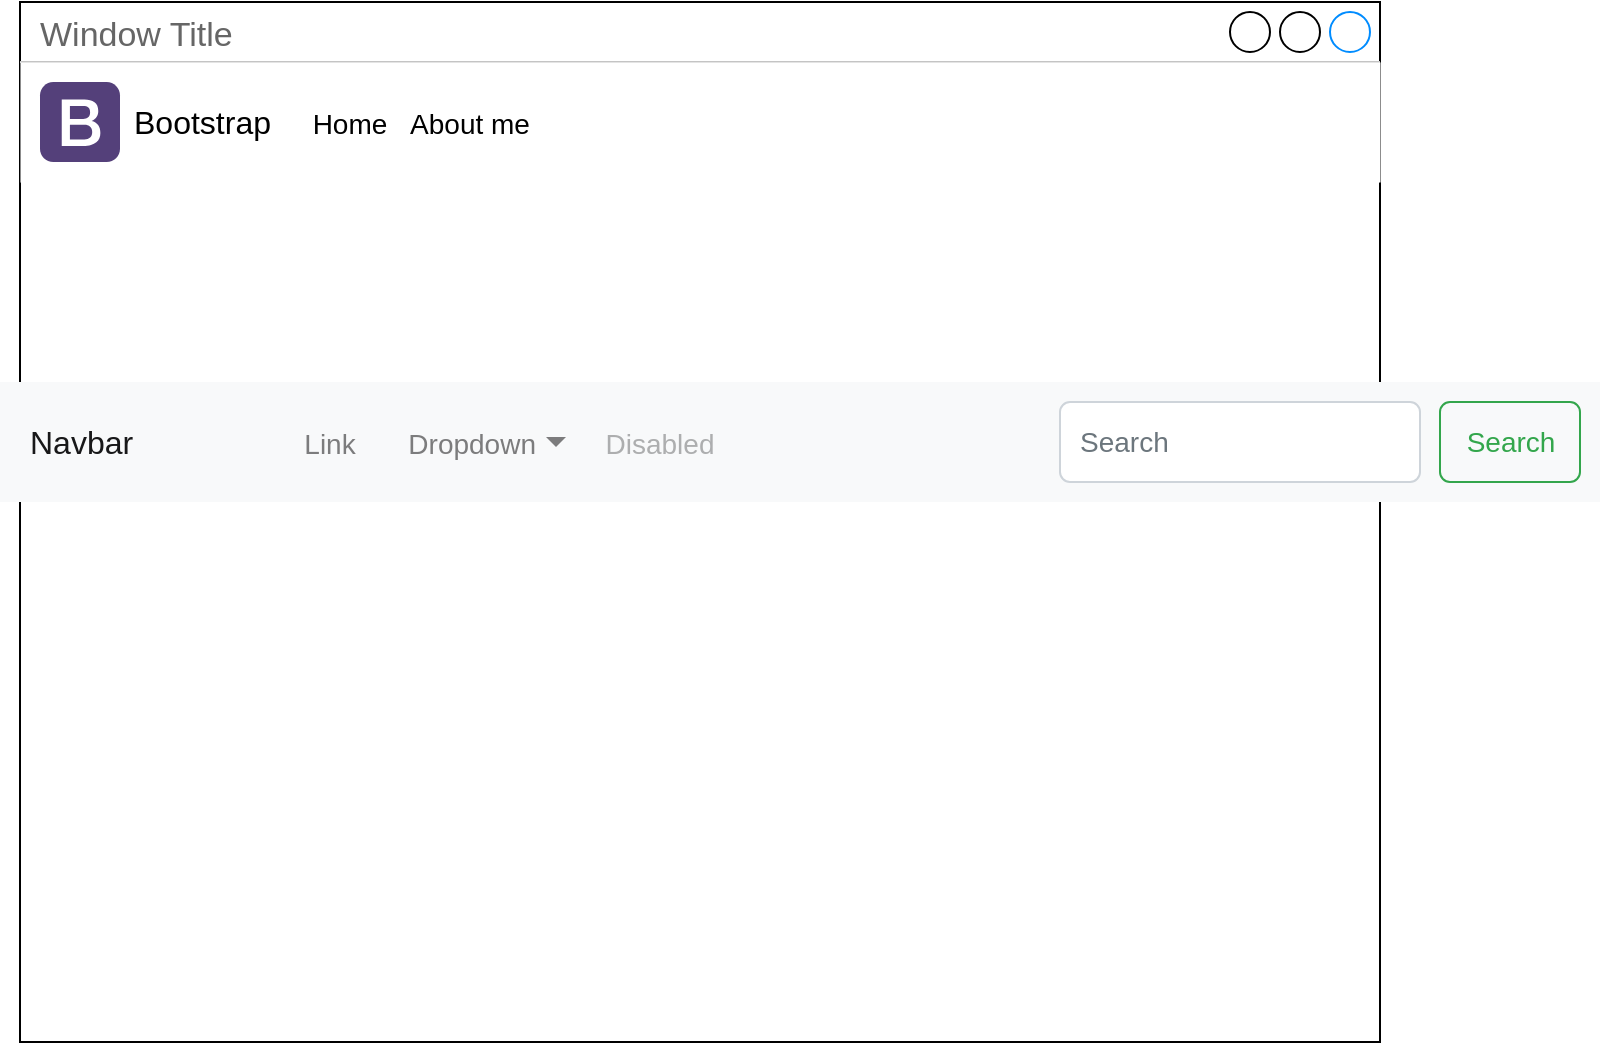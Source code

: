 <mxfile>
    <diagram id="wdhEVez5DUo1RXd9MEDQ" name="Page-1">
        <mxGraphModel dx="1595" dy="571" grid="1" gridSize="10" guides="1" tooltips="1" connect="1" arrows="1" fold="1" page="1" pageScale="1" pageWidth="850" pageHeight="1100" math="0" shadow="0">
            <root>
                <mxCell id="0"/>
                <mxCell id="1" parent="0"/>
                <mxCell id="2" value="Window Title" style="strokeWidth=1;shadow=0;dashed=0;align=center;html=1;shape=mxgraph.mockup.containers.window;align=left;verticalAlign=top;spacingLeft=8;strokeColor2=#008cff;strokeColor3=#c4c4c4;fontColor=#666666;mainText=;fontSize=17;labelBackgroundColor=none;" vertex="1" parent="1">
                    <mxGeometry y="40" width="680" height="520" as="geometry"/>
                </mxCell>
                <mxCell id="12" value="Bootstrap" style="html=1;shadow=0;dashed=0;fontSize=16;align=left;spacing=2;spacingLeft=55;strokeColor=#FFFFFF;strokeWidth=0;rounded=0;" vertex="1" parent="1">
                    <mxGeometry y="70" width="680" height="60" as="geometry"/>
                </mxCell>
                <mxCell id="13" value="" style="html=1;shadow=0;dashed=0;shape=mxgraph.bootstrap.logo;fillColor=#54407A;strokeColor=none;sketch=0;" vertex="1" parent="12">
                    <mxGeometry width="40" height="40" relative="1" as="geometry">
                        <mxPoint x="10" y="10" as="offset"/>
                    </mxGeometry>
                </mxCell>
                <mxCell id="16" value="Home" style="fontSize=14;align=center;strokeWidth=0;strokeColor=none;" vertex="1" parent="12">
                    <mxGeometry width="70" height="40" relative="1" as="geometry">
                        <mxPoint x="130" y="10" as="offset"/>
                    </mxGeometry>
                </mxCell>
                <mxCell id="23" value="About me" style="fontSize=14;align=center;strokeWidth=0;strokeColor=none;" vertex="1" parent="12">
                    <mxGeometry x="190" y="10" width="70" height="40" as="geometry"/>
                </mxCell>
                <mxCell id="15" value="Navbar" style="html=1;shadow=0;dashed=0;fillColor=#F8F9FA;strokeColor=none;fontSize=16;fontColor=#181819;align=left;spacing=15;" vertex="1" parent="1">
                    <mxGeometry x="-10" y="230" width="800" height="60" as="geometry"/>
                </mxCell>
                <mxCell id="17" value="Link" style="fillColor=none;strokeColor=none;fontSize=14;fontColor=#7C7C7D;align=center;" vertex="1" parent="15">
                    <mxGeometry width="50" height="40" relative="1" as="geometry">
                        <mxPoint x="140" y="10" as="offset"/>
                    </mxGeometry>
                </mxCell>
                <mxCell id="18" value="Dropdown" style="fillColor=none;strokeColor=none;fontSize=14;fontColor=#7C7C7D;align=right;spacingRight=20;" vertex="1" parent="15">
                    <mxGeometry width="100" height="40" relative="1" as="geometry">
                        <mxPoint x="190" y="10" as="offset"/>
                    </mxGeometry>
                </mxCell>
                <mxCell id="19" value="" style="shape=triangle;direction=south;fillColor=#7C7C7D;strokeColor=none;perimeter=none;" vertex="1" parent="18">
                    <mxGeometry x="1" y="0.5" width="10" height="5" relative="1" as="geometry">
                        <mxPoint x="-17" y="-2.5" as="offset"/>
                    </mxGeometry>
                </mxCell>
                <mxCell id="20" value="Disabled" style="fillColor=none;strokeColor=none;fontSize=14;fontColor=#ADAEAF;align=center;" vertex="1" parent="15">
                    <mxGeometry width="80" height="40" relative="1" as="geometry">
                        <mxPoint x="290" y="10" as="offset"/>
                    </mxGeometry>
                </mxCell>
                <mxCell id="21" value="Search" style="html=1;shadow=0;dashed=0;shape=mxgraph.bootstrap.rrect;rSize=5;fontSize=14;fontColor=#33A64C;strokeColor=#33A64C;fillColor=none;" vertex="1" parent="15">
                    <mxGeometry x="1" width="70" height="40" relative="1" as="geometry">
                        <mxPoint x="-80" y="10" as="offset"/>
                    </mxGeometry>
                </mxCell>
                <mxCell id="22" value="Search" style="html=1;shadow=0;dashed=0;shape=mxgraph.bootstrap.rrect;rSize=5;fontSize=14;fontColor=#6C767D;strokeColor=#CED4DA;fillColor=#ffffff;align=left;spacing=10;" vertex="1" parent="15">
                    <mxGeometry x="1" width="180" height="40" relative="1" as="geometry">
                        <mxPoint x="-270" y="10" as="offset"/>
                    </mxGeometry>
                </mxCell>
            </root>
        </mxGraphModel>
    </diagram>
</mxfile>